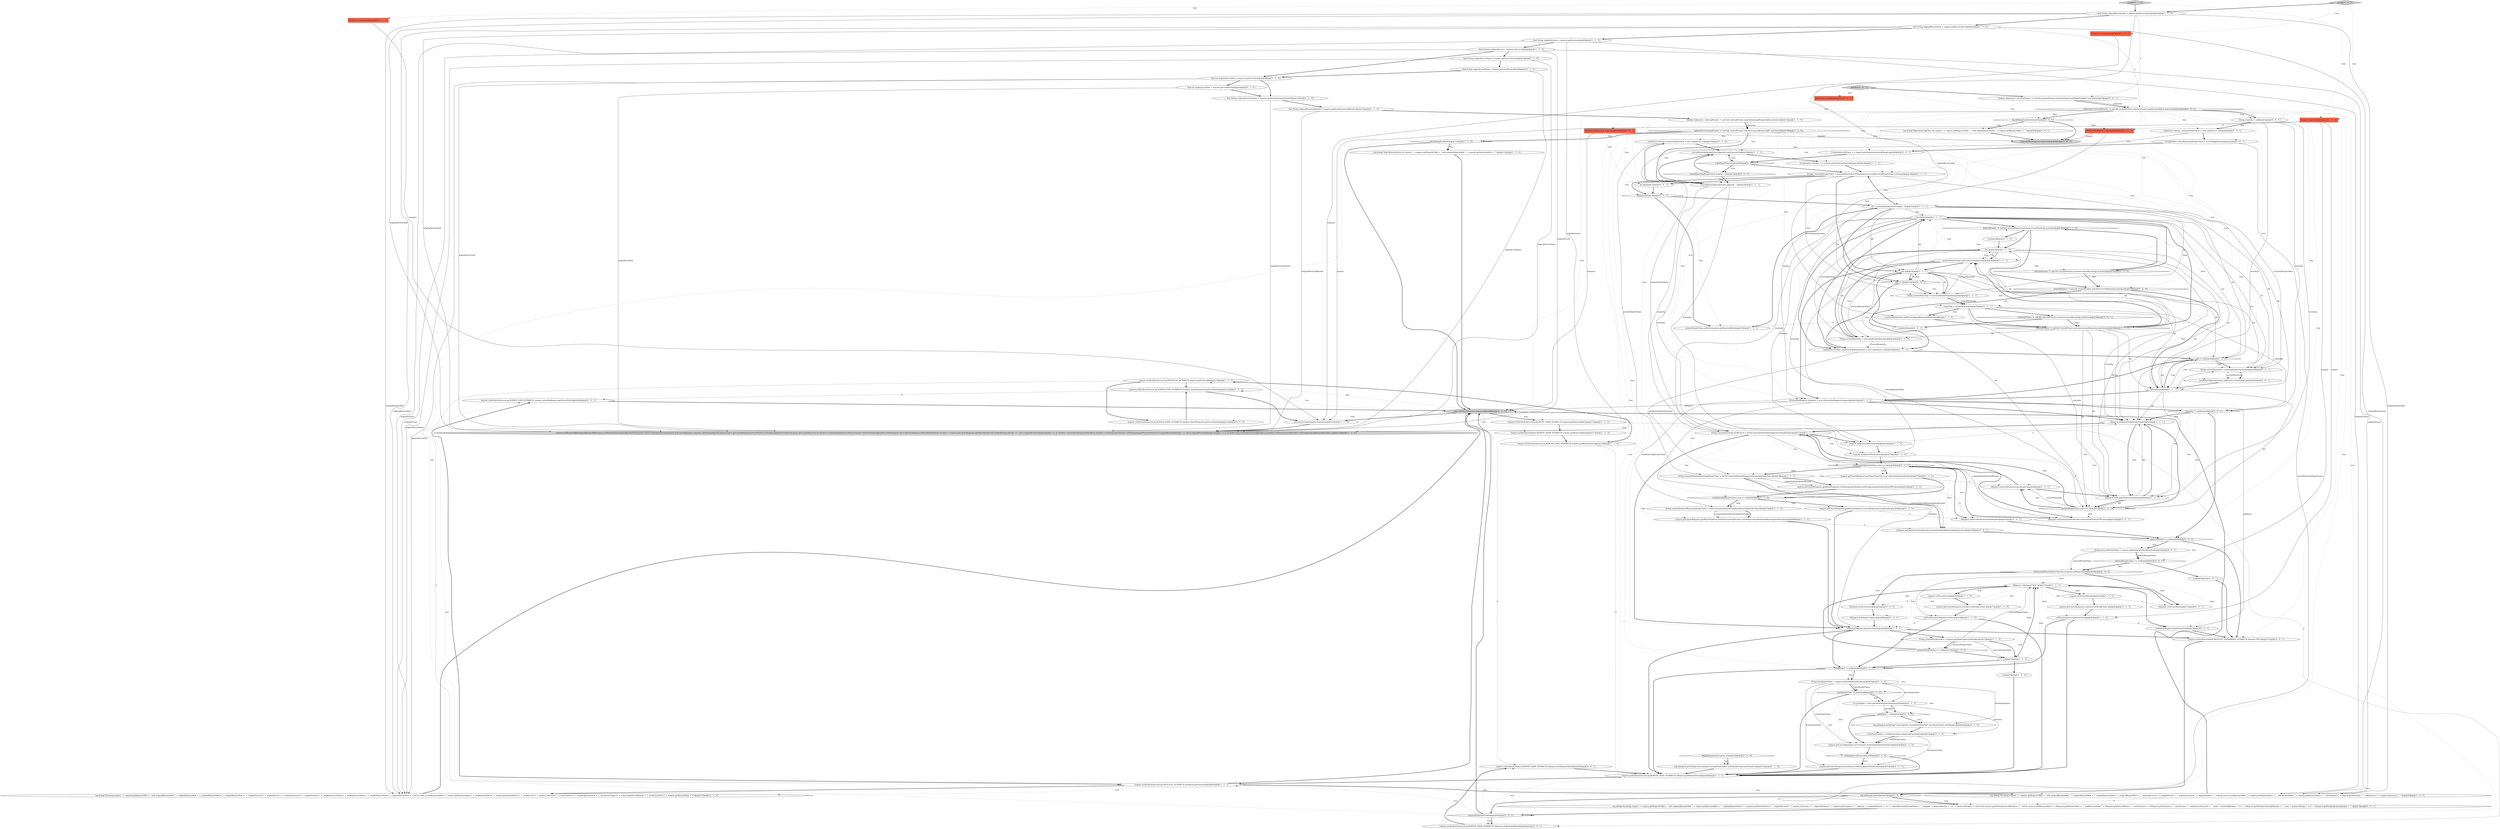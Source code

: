 digraph {
54 [style = filled, label = "request.setAttribute(AccessLog.PROTOCOL_ATTRIBUTE,request.getProtocol())@@@119@@@['1', '1', '0']", fillcolor = white, shape = ellipse image = "AAA0AAABBB1BBB"];
55 [style = filled, label = "isInternal || (trustedProxies != null && trustedProxies.matcher(originalRemoteAddr).matches())@@@14@@@['1', '1', '0']", fillcolor = white, shape = diamond image = "AAA0AAABBB1BBB"];
9 [style = filled, label = "xRequest.setScheme(\"http\")@@@73@@@['1', '1', '1']", fillcolor = white, shape = ellipse image = "AAA0AAABBB1BBB"];
20 [style = filled, label = "xRequest.setRemoteAddr(remoteIp)@@@45@@@['1', '1', '1']", fillcolor = white, shape = ellipse image = "AAA0AAABBB1BBB"];
99 [style = filled, label = "xRequest.removeHeader(remoteIpHeader)@@@55@@@['0', '0', '1']", fillcolor = white, shape = ellipse image = "AAA0AAABBB3BBB"];
21 [style = filled, label = "request.getCoyoteRequest().getMimeHeaders().removeHeader(proxiesHeader)@@@57@@@['1', '1', '0']", fillcolor = white, shape = ellipse image = "AAA0AAABBB1BBB"];
70 [style = filled, label = "idx--@@@33@@@['1', '1', '0']", fillcolor = white, shape = ellipse image = "AAA0AAABBB1BBB"];
94 [style = filled, label = "invoke['0', '1', '0']", fillcolor = lightgray, shape = diamond image = "AAA0AAABBB2BBB"];
80 [style = filled, label = "hostHeader != null@@@86@@@['0', '1', '0']", fillcolor = white, shape = diamond image = "AAA1AAABBB2BBB"];
90 [style = filled, label = "log.debug(\"Incoming request \" + request.getRequestURI() + \" with originalRemoteAddr (\" + originalRemoteAddr + \"(, originalRemoteHost=(\" + originalRemoteHost + \"(, originalSecure=(\" + originalSecure + \"(, originalScheme=(\" + originalScheme + \"(, originalServerName=(\" + originalServerName + \"(, originalServerPort=(\" + originalServerPort + \"( will be seen as newRemoteAddr=(\" + request.getRemoteAddr() + \"(, newRemoteHost=(\" + request.getRemoteHost() + \"(, newSecure=(\" + request.isSecure() + \"(, newScheme=(\" + request.getScheme() + \"(, newServerName=(\" + request.getServerName() + \"(, newServerPort=(\" + request.getServerPort() + \"(\")@@@107@@@['0', '1', '0']", fillcolor = white, shape = ellipse image = "AAA0AAABBB2BBB"];
53 [style = filled, label = "chain.doFilter(xRequest,response)@@@88@@@['1', '1', '1']", fillcolor = lightgray, shape = ellipse image = "AAA0AAABBB1BBB"];
37 [style = filled, label = "request.setRemoteAddr(remoteIp)@@@54@@@['1', '1', '0']", fillcolor = white, shape = ellipse image = "AAA0AAABBB1BBB"];
130 [style = filled, label = "xRequest.setSecure(true)@@@67@@@['0', '0', '1']", fillcolor = white, shape = ellipse image = "AAA0AAABBB3BBB"];
10 [style = filled, label = "String commaDelimitedListOfProxies = listToCommaDelimitedString(proxiesHeaderValue)@@@51@@@['1', '1', '1']", fillcolor = white, shape = ellipse image = "AAA0AAABBB1BBB"];
57 [style = filled, label = "idx--@@@32@@@['1', '1', '1']", fillcolor = white, shape = ellipse image = "AAA0AAABBB1BBB"];
35 [style = filled, label = "idx = remoteIpHeaderValue.length - 1@@@21@@@['1', '1', '1']", fillcolor = white, shape = ellipse image = "AAA0AAABBB1BBB"];
96 [style = filled, label = "xRequest.setScheme(\"https\")@@@68@@@['0', '0', '1']", fillcolor = white, shape = ellipse image = "AAA0AAABBB3BBB"];
107 [style = filled, label = "log.debug(\"Skip RemoteIpFilter for request \" + request.getRequestURI() + \" with originalRemoteAddr '\" + request.getRemoteAddr() + \"'\")@@@92@@@['0', '0', '1']", fillcolor = white, shape = ellipse image = "AAA0AAABBB3BBB"];
11 [style = filled, label = "request.setRemoteHost(remoteIp)@@@55@@@['1', '1', '0']", fillcolor = white, shape = ellipse image = "AAA0AAABBB1BBB"];
115 [style = filled, label = "{}@@@64@@@['0', '0', '1']", fillcolor = white, shape = ellipse image = "AAA0AAABBB3BBB"];
125 [style = filled, label = "request.setAttribute(Globals.REMOTE_ADDR_ATTRIBUTE,xRequest.getRemoteAddr())@@@83@@@['0', '0', '1']", fillcolor = white, shape = ellipse image = "AAA0AAABBB3BBB"];
19 [style = filled, label = "LinkedList<String> proxiesHeaderValue = new LinkedList<>()@@@16@@@['1', '1', '0']", fillcolor = white, shape = ellipse image = "AAA0AAABBB1BBB"];
97 [style = filled, label = "request.setAttribute(AccessLog.SERVER_PORT_ATTRIBUTE,Integer.valueOf(xRequest.getServerPort()))@@@86@@@['0', '0', '1']", fillcolor = white, shape = ellipse image = "AAA0AAABBB3BBB"];
73 [style = filled, label = "request.setAttribute(AccessLog.SERVER_PORT_ATTRIBUTE,Integer.valueOf(request.getServerPort()))@@@121@@@['1', '1', '0']", fillcolor = white, shape = ellipse image = "AAA0AAABBB1BBB"];
65 [style = filled, label = "newRemoteIpHeaderValue.size() == 0@@@54@@@['1', '1', '1']", fillcolor = white, shape = diamond image = "AAA0AAABBB1BBB"];
7 [style = filled, label = "xRequest.setRemoteHost(remoteIp)@@@46@@@['1', '1', '1']", fillcolor = white, shape = ellipse image = "AAA0AAABBB1BBB"];
82 [style = filled, label = "Response response@@@2@@@['0', '1', '0']", fillcolor = tomato, shape = box image = "AAA0AAABBB2BBB"];
92 [style = filled, label = "String hostHeaderValue = request.getHeader(hostHeader)@@@87@@@['0', '1', '0']", fillcolor = white, shape = ellipse image = "AAA1AAABBB2BBB"];
98 [style = filled, label = "remoteIp != null@@@44@@@['0', '0', '1']", fillcolor = white, shape = diamond image = "AAA0AAABBB3BBB"];
39 [style = filled, label = "internalProxies != null && internalProxies.matcher(currentRemoteIp).matches()@@@36@@@['1', '1', '0']", fillcolor = white, shape = diamond image = "AAA0AAABBB1BBB"];
135 [style = filled, label = "protocolHeaderValue == null@@@64@@@['0', '0', '1']", fillcolor = white, shape = diamond image = "AAA0AAABBB3BBB"];
25 [style = filled, label = "request.getCoyoteRequest().getMimeHeaders().removeHeader(remoteIpHeader)@@@64@@@['1', '1', '0']", fillcolor = white, shape = ellipse image = "AAA0AAABBB1BBB"];
68 [style = filled, label = "!isInternal@@@18@@@['1', '1', '1']", fillcolor = white, shape = diamond image = "AAA0AAABBB1BBB"];
81 [style = filled, label = "log.debug(sm.getString(\"remoteIpValve.invalidHostWithPort\",hostHeaderValue,hostHeader))@@@92@@@['0', '1', '0']", fillcolor = white, shape = ellipse image = "AAA1AAABBB2BBB"];
116 [style = filled, label = "boolean isInternal = internalProxies != null && internalProxies.matcher(request.getRemoteAddr()).matches()@@@3@@@['0', '0', '1']", fillcolor = white, shape = ellipse image = "AAA0AAABBB3BBB"];
64 [style = filled, label = "proxiesHeaderValue.addFirst(currentRemoteIp)@@@29@@@['1', '1', '1']", fillcolor = white, shape = ellipse image = "AAA0AAABBB1BBB"];
56 [style = filled, label = "trustedProxies != null && trustedProxies.matcher(currentRemoteIp).matches()@@@38@@@['1', '1', '0']", fillcolor = white, shape = diamond image = "AAA0AAABBB1BBB"];
127 [style = filled, label = "internalProxies != null && internalProxies.matcher(currentRemoteIp).matches()@@@26@@@['0', '0', '1']", fillcolor = white, shape = diamond image = "AAA0AAABBB3BBB"];
120 [style = filled, label = "int idx@@@17@@@['0', '0', '1']", fillcolor = white, shape = ellipse image = "AAA0AAABBB3BBB"];
44 [style = filled, label = "proxiesHeaderValue.addFirst(originalRemoteAddr)@@@29@@@['1', '1', '0']", fillcolor = white, shape = ellipse image = "AAA0AAABBB1BBB"];
111 [style = filled, label = "HttpServletResponse response@@@2@@@['0', '0', '1']", fillcolor = tomato, shape = box image = "AAA0AAABBB3BBB"];
74 [style = filled, label = "final String originalServerName = request.getServerName()@@@7@@@['0', '1', '0']", fillcolor = white, shape = ellipse image = "AAA1AAABBB2BBB"];
86 [style = filled, label = "final int originalLocalPort = request.getLocalPort()@@@10@@@['0', '1', '0']", fillcolor = white, shape = ellipse image = "AAA1AAABBB2BBB"];
131 [style = filled, label = "StringBuilder concatRemoteIpHeaderValue = new StringBuilder()@@@7@@@['0', '0', '1']", fillcolor = white, shape = ellipse image = "AAA0AAABBB3BBB"];
46 [style = filled, label = "Enumeration<String> e = request.getHeaders(remoteIpHeader)@@@18@@@['1', '1', '0']", fillcolor = white, shape = ellipse image = "AAA0AAABBB1BBB"];
36 [style = filled, label = "request.setAttribute(AccessLog.PROTOCOL_ATTRIBUTE,xRequest.getProtocol())@@@85@@@['1', '1', '1']", fillcolor = white, shape = ellipse image = "AAA0AAABBB1BBB"];
72 [style = filled, label = "request.setSecure(true)@@@76@@@['1', '1', '0']", fillcolor = white, shape = ellipse image = "AAA0AAABBB1BBB"];
28 [style = filled, label = "internalProxies != null && internalProxies.matcher(currentRemoteIp).matches()@@@33@@@['1', '0', '0']", fillcolor = white, shape = diamond image = "AAA0AAABBB1BBB"];
62 [style = filled, label = "concatRemoteIpHeaderValue.append(e.nextElement())@@@14@@@['1', '1', '1']", fillcolor = white, shape = ellipse image = "AAA0AAABBB1BBB"];
104 [style = filled, label = "String currentRemoteIp = remoteIpHeaderValue(idx(@@@40@@@['0', '0', '1']", fillcolor = white, shape = ellipse image = "AAA0AAABBB3BBB"];
32 [style = filled, label = "request.getCoyoteRequest().getMimeHeaders().setValue(proxiesHeader).setString(commaDelimitedListOfProxies)@@@61@@@['1', '1', '0']", fillcolor = white, shape = ellipse image = "AAA0AAABBB1BBB"];
133 [style = filled, label = "requestAttributesEnabled@@@81@@@['0', '0', '1']", fillcolor = white, shape = diamond image = "AAA0AAABBB3BBB"];
22 [style = filled, label = "idx--@@@39@@@['1', '1', '1']", fillcolor = white, shape = ellipse image = "AAA0AAABBB1BBB"];
18 [style = filled, label = "final String originalRemoteAddr = request.getRemoteAddr()@@@3@@@['1', '1', '0']", fillcolor = white, shape = ellipse image = "AAA0AAABBB1BBB"];
84 [style = filled, label = "hostHeaderValue = hostHeaderValue.substring(0,portIndex)@@@93@@@['0', '1', '0']", fillcolor = white, shape = ellipse image = "AAA1AAABBB2BBB"];
95 [style = filled, label = "String protocolHeaderValue = request.getHeader(protocolHeader)@@@63@@@['0', '0', '1']", fillcolor = white, shape = ellipse image = "AAA0AAABBB3BBB"];
119 [style = filled, label = "HttpServletRequest request@@@2@@@['0', '0', '1']", fillcolor = tomato, shape = box image = "AAA0AAABBB3BBB"];
14 [style = filled, label = "request.setAttribute(AccessLog.REMOTE_HOST_ATTRIBUTE,xRequest.getRemoteHost())@@@84@@@['1', '1', '1']", fillcolor = white, shape = ellipse image = "AAA0AAABBB1BBB"];
16 [style = filled, label = "String protocolHeaderValue = request.getHeader(protocolHeader)@@@72@@@['1', '1', '0']", fillcolor = white, shape = ellipse image = "AAA0AAABBB1BBB"];
129 [style = filled, label = "log.isDebugEnabled()@@@91@@@['0', '0', '1']", fillcolor = white, shape = diamond image = "AAA0AAABBB3BBB"];
103 [style = filled, label = "request.setAttribute(Globals.REQUEST_FORWARDED_ATTRIBUTE,Boolean.TRUE)@@@77@@@['0', '0', '1']", fillcolor = white, shape = ellipse image = "AAA0AAABBB3BBB"];
88 [style = filled, label = "isChangeLocalName()@@@96@@@['0', '1', '0']", fillcolor = white, shape = diamond image = "AAA1AAABBB2BBB"];
43 [style = filled, label = "log.debug(\"Incoming request \" + request.getRequestURI() + \" with originalRemoteAddr '\" + originalRemoteAddr + \"', originalRemoteHost='\" + originalRemoteHost + \"', originalSecure='\" + originalSecure + \"', originalScheme='\" + originalScheme + \"' will be seen as newRemoteAddr='\" + request.getRemoteAddr() + \"', newRemoteHost='\" + request.getRemoteHost() + \"', newScheme='\" + request.getScheme() + \"', newSecure='\" + request.isSecure() + \"'\")@@@85@@@['1', '0', '0']", fillcolor = white, shape = ellipse image = "AAA0AAABBB1BBB"];
77 [style = filled, label = "int portIndex = Host.parse(hostHeaderValue)@@@90@@@['0', '1', '0']", fillcolor = white, shape = ellipse image = "AAA1AAABBB2BBB"];
113 [style = filled, label = "chain.doFilter(request,response)@@@94@@@['0', '0', '1']", fillcolor = lightgray, shape = ellipse image = "AAA0AAABBB3BBB"];
118 [style = filled, label = "xRequest.setSecure(false)@@@72@@@['0', '0', '1']", fillcolor = white, shape = ellipse image = "AAA0AAABBB3BBB"];
13 [style = filled, label = "LinkedList<String> newRemoteIpHeaderValue = new LinkedList<>()@@@36@@@['1', '1', '1']", fillcolor = white, shape = ellipse image = "AAA0AAABBB1BBB"];
58 [style = filled, label = "request.getCoyoteRequest().scheme().setString(\"https\")@@@77@@@['1', '1', '0']", fillcolor = white, shape = ellipse image = "AAA0AAABBB1BBB"];
78 [style = filled, label = "{}@@@36@@@['0', '1', '0']", fillcolor = white, shape = ellipse image = "AAA0AAABBB2BBB"];
48 [style = filled, label = "proxiesHeaderValue.size() == 0@@@47@@@['1', '1', '1']", fillcolor = white, shape = diamond image = "AAA0AAABBB1BBB"];
122 [style = filled, label = "newRemoteIpHeaderValue.addFirst(currentRemoteIp)@@@41@@@['0', '0', '1']", fillcolor = white, shape = ellipse image = "AAA0AAABBB3BBB"];
60 [style = filled, label = "String currentRemoteIp = remoteIpHeaderValue(idx(@@@24@@@['1', '1', '1']", fillcolor = white, shape = ellipse image = "AAA0AAABBB1BBB"];
17 [style = filled, label = "request.setAttribute(Globals.REMOTE_ADDR_ATTRIBUTE,request.getRemoteAddr())@@@117@@@['1', '1', '0']", fillcolor = white, shape = ellipse image = "AAA0AAABBB1BBB"];
52 [style = filled, label = "proxiesHeaderValue.addFirst(request.getRemoteAddr())@@@19@@@['1', '1', '1']", fillcolor = white, shape = ellipse image = "AAA0AAABBB1BBB"];
79 [style = filled, label = "protocolHeaderValue == null@@@73@@@['0', '1', '0']", fillcolor = white, shape = diamond image = "AAA0AAABBB2BBB"];
108 [style = filled, label = "FilterChain chain@@@2@@@['0', '0', '1']", fillcolor = tomato, shape = box image = "AAA0AAABBB3BBB"];
47 [style = filled, label = "request.getCoyoteRequest().getMimeHeaders().setValue(remoteIpHeader).setString(commaDelimitedRemoteIpHeaderValue)@@@68@@@['1', '1', '0']", fillcolor = white, shape = ellipse image = "AAA0AAABBB1BBB"];
45 [style = filled, label = "xRequest.removeHeader(proxiesHeader)@@@48@@@['1', '1', '1']", fillcolor = white, shape = ellipse image = "AAA0AAABBB1BBB"];
114 [style = filled, label = "String remoteIp = null@@@5@@@['0', '0', '1']", fillcolor = white, shape = ellipse image = "AAA0AAABBB3BBB"];
106 [style = filled, label = "log.debug(\"Incoming request \" + request.getRequestURI() + \" with originalRemoteAddr '\" + request.getRemoteAddr() + \"', originalRemoteHost='\" + request.getRemoteHost() + \"', originalSecure='\" + request.isSecure() + \"', originalScheme='\" + request.getScheme() + \"', original(\" + remoteIpHeader + \"(='\" + concatRemoteIpHeaderValue + \"', original(\" + protocolHeader + \"(='\" + (protocolHeader == null? null: request.getHeader(protocolHeader)) + \"' will be seen as newRemoteAddr='\" + xRequest.getRemoteAddr() + \"', newRemoteHost='\" + xRequest.getRemoteHost() + \"', newScheme='\" + xRequest.getScheme() + \"', newSecure='\" + xRequest.isSecure() + \"', new(\" + remoteIpHeader + \"(='\" + xRequest.getHeader(remoteIpHeader) + \"', new(\" + proxiesHeader + \"(='\" + xRequest.getHeader(proxiesHeader) + \"'\")@@@79@@@['0', '0', '1']", fillcolor = white, shape = ellipse image = "AAA0AAABBB3BBB"];
76 [style = filled, label = "IllegalArgumentException iae@@@100@@@['0', '1', '0']", fillcolor = white, shape = diamond image = "AAA1AAABBB2BBB"];
50 [style = filled, label = "request.setSecure(false)@@@81@@@['1', '1', '0']", fillcolor = white, shape = ellipse image = "AAA0AAABBB1BBB"];
49 [style = filled, label = "String commaDelimitedRemoteIpHeaderValue = listToCommaDelimitedString(newRemoteIpHeaderValue)@@@67@@@['1', '1', '0']", fillcolor = white, shape = ellipse image = "AAA0AAABBB1BBB"];
110 [style = filled, label = "concatRemoteIpHeaderValue.length() > 0@@@11@@@['0', '0', '1']", fillcolor = white, shape = diamond image = "AAA0AAABBB3BBB"];
112 [style = filled, label = "xRequest.setHeader(proxiesHeader,commaDelimitedListOfProxies)@@@52@@@['0', '0', '1']", fillcolor = white, shape = ellipse image = "AAA0AAABBB3BBB"];
71 [style = filled, label = "request.setAttribute(AccessLog.REMOTE_HOST_ATTRIBUTE,request.getRemoteHost())@@@118@@@['1', '1', '0']", fillcolor = white, shape = ellipse image = "AAA0AAABBB1BBB"];
136 [style = filled, label = "doFilter['0', '0', '1']", fillcolor = lightgray, shape = diamond image = "AAA0AAABBB3BBB"];
89 [style = filled, label = "request.getCoyoteRequest().localName().setString(hostHeaderValue)@@@97@@@['0', '1', '0']", fillcolor = white, shape = ellipse image = "AAA1AAABBB2BBB"];
15 [style = filled, label = "idx--@@@23@@@['1', '1', '1']", fillcolor = white, shape = ellipse image = "AAA0AAABBB1BBB"];
105 [style = filled, label = "protocolHeader != null@@@62@@@['0', '0', '1']", fillcolor = white, shape = diamond image = "AAA0AAABBB3BBB"];
40 [style = filled, label = "XForwardedRequest xRequest = new XForwardedRequest(request)@@@43@@@['1', '1', '1']", fillcolor = white, shape = ellipse image = "AAA0AAABBB1BBB"];
5 [style = filled, label = "setPorts(request,httpServerPort)@@@83@@@['1', '1', '0']", fillcolor = white, shape = ellipse image = "AAA0AAABBB1BBB"];
63 [style = filled, label = "{}@@@73@@@['1', '1', '0']", fillcolor = white, shape = ellipse image = "AAA0AAABBB1BBB"];
3 [style = filled, label = "request.getCoyoteRequest().scheme().setString(\"http\")@@@82@@@['1', '1', '0']", fillcolor = white, shape = ellipse image = "AAA0AAABBB1BBB"];
121 [style = filled, label = "log.isDebugEnabled()@@@78@@@['0', '0', '1']", fillcolor = white, shape = diamond image = "AAA0AAABBB3BBB"];
51 [style = filled, label = "final int originalServerPort = request.getServerPort()@@@9@@@['1', '1', '0']", fillcolor = white, shape = ellipse image = "AAA0AAABBB1BBB"];
91 [style = filled, label = "final String originalLocalName = request.getLocalName()@@@8@@@['0', '1', '0']", fillcolor = white, shape = ellipse image = "AAA1AAABBB2BBB"];
23 [style = filled, label = "concatRemoteIpHeaderValue.append(\", \")@@@12@@@['1', '1', '1']", fillcolor = white, shape = ellipse image = "AAA0AAABBB1BBB"];
128 [style = filled, label = "LinkedList<String> proxiesHeaderValue = new LinkedList<>()@@@6@@@['0', '0', '1']", fillcolor = white, shape = ellipse image = "AAA0AAABBB3BBB"];
87 [style = filled, label = "portIndex > -1@@@91@@@['0', '1', '0']", fillcolor = white, shape = diamond image = "AAA1AAABBB2BBB"];
59 [style = filled, label = "request.setAttribute(AccessLog.REMOTE_ADDR_ATTRIBUTE,request.getRemoteAddr())@@@116@@@['1', '1', '0']", fillcolor = white, shape = ellipse image = "AAA0AAABBB1BBB"];
41 [style = filled, label = "newRemoteIpHeaderValue.size() == 0@@@63@@@['1', '1', '0']", fillcolor = white, shape = diamond image = "AAA0AAABBB1BBB"];
34 [style = filled, label = "log.debug(\"Skip RemoteIpValve for request \" + request.getRequestURI() + \" with originalRemoteAddr '\" + request.getRemoteAddr() + \"'\")@@@112@@@['1', '1', '0']", fillcolor = white, shape = ellipse image = "AAA0AAABBB1BBB"];
85 [style = filled, label = "request.setAttribute(AccessLog.SERVER_NAME_ATTRIBUTE,Integer.valueOf(request.getServerName()))@@@120@@@['0', '1', '0']", fillcolor = white, shape = ellipse image = "AAA1AAABBB2BBB"];
38 [style = filled, label = "remoteIp = currentRemoteIp@@@25@@@['1', '1', '1']", fillcolor = white, shape = ellipse image = "AAA0AAABBB1BBB"];
29 [style = filled, label = "{request.setRemoteAddr(originalRemoteAddr)request.setRemoteHost(originalRemoteHost)request.setSecure(originalSecure)request.getCoyoteRequest().scheme().setString(originalScheme)request.getCoyoteRequest().serverName().setString(originalServerName)request.getCoyoteRequest().localName().setString(originalLocalName)request.setServerPort(originalServerPort)request.setLocalPort(originalLocalPort)MimeHeaders headers = request.getCoyoteRequest().getMimeHeaders()if (originalProxiesHeader == null || originalProxiesHeader.length() == 0) {headers.removeHeader(proxiesHeader)}{headers.setValue(proxiesHeader).setString(originalProxiesHeader)}if (originalRemoteIpHeader == null || originalRemoteIpHeader.length() == 0) {headers.removeHeader(remoteIpHeader)}{headers.setValue(remoteIpHeader).setString(originalRemoteIpHeader)}}@@@126@@@['1', '1', '0']", fillcolor = lightgray, shape = ellipse image = "AAA0AAABBB1BBB"];
0 [style = filled, label = "trustedProxies != null && trustedProxies.matcher(currentRemoteIp).matches()@@@28@@@['1', '1', '1']", fillcolor = white, shape = diamond image = "AAA0AAABBB1BBB"];
33 [style = filled, label = "{}@@@70@@@['1', '0', '0']", fillcolor = white, shape = ellipse image = "AAA0AAABBB1BBB"];
66 [style = filled, label = "String(( remoteIpHeaderValue = commaDelimitedListToStringArray(concatRemoteIpHeaderValue.toString())@@@16@@@['1', '1', '1']", fillcolor = white, shape = ellipse image = "AAA0AAABBB1BBB"];
100 [style = filled, label = "e.hasMoreElements()@@@9@@@['0', '0', '1']", fillcolor = white, shape = diamond image = "AAA0AAABBB3BBB"];
12 [style = filled, label = "final String originalRemoteHost = request.getRemoteHost()@@@4@@@['1', '1', '0']", fillcolor = white, shape = ellipse image = "AAA0AAABBB1BBB"];
83 [style = filled, label = "log.debug(sm.getString(\"remoteIpValve.invalidHostHeader\",hostHeaderValue,hostHeader))@@@101@@@['0', '1', '0']", fillcolor = white, shape = ellipse image = "AAA1AAABBB2BBB"];
102 [style = filled, label = "isForwardedProtoHeaderValueSecure(protocolHeaderValue)@@@66@@@['0', '0', '1']", fillcolor = white, shape = diamond image = "AAA0AAABBB3BBB"];
117 [style = filled, label = "xRequest.setHeader(remoteIpHeader,commaDelimitedRemoteIpHeaderValue)@@@59@@@['0', '0', '1']", fillcolor = white, shape = ellipse image = "AAA0AAABBB3BBB"];
6 [style = filled, label = "boolean isInternal = internalProxies != null && internalProxies.matcher(originalRemoteAddr).matches()@@@13@@@['1', '1', '0']", fillcolor = white, shape = ellipse image = "AAA0AAABBB1BBB"];
31 [style = filled, label = "final String originalScheme = request.getScheme()@@@5@@@['1', '1', '0']", fillcolor = white, shape = ellipse image = "AAA0AAABBB1BBB"];
30 [style = filled, label = "Request request@@@2@@@['1', '1', '0']", fillcolor = tomato, shape = box image = "AAA0AAABBB1BBB"];
42 [style = filled, label = "String currentRemoteIp = remoteIpHeaderValue(idx(@@@34@@@['1', '1', '0']", fillcolor = white, shape = ellipse image = "AAA0AAABBB1BBB"];
126 [style = filled, label = "isInternal || (trustedProxies != null && trustedProxies.matcher(request.getRemoteAddr()).matches())@@@4@@@['0', '0', '1']", fillcolor = white, shape = diamond image = "AAA0AAABBB3BBB"];
67 [style = filled, label = "invoke['1', '0', '0']", fillcolor = lightgray, shape = diamond image = "AAA0AAABBB1BBB"];
61 [style = filled, label = "setPorts(request,httpsServerPort)@@@78@@@['1', '1', '0']", fillcolor = white, shape = ellipse image = "AAA0AAABBB1BBB"];
132 [style = filled, label = "setPorts(xRequest,httpServerPort)@@@74@@@['0', '0', '1']", fillcolor = white, shape = ellipse image = "AAA0AAABBB3BBB"];
93 [style = filled, label = "hostHeaderValue != null@@@88@@@['0', '1', '0']", fillcolor = white, shape = diamond image = "AAA1AAABBB2BBB"];
123 [style = filled, label = "request.setAttribute(AccessLog.REMOTE_ADDR_ATTRIBUTE,xRequest.getRemoteAddr())@@@82@@@['0', '0', '1']", fillcolor = white, shape = ellipse image = "AAA0AAABBB3BBB"];
8 [style = filled, label = "String commaDelimitedRemoteIpHeaderValue = listToCommaDelimitedString(newRemoteIpHeaderValue)@@@58@@@['1', '1', '1']", fillcolor = white, shape = ellipse image = "AAA0AAABBB1BBB"];
101 [style = filled, label = "{}@@@26@@@['0', '0', '1']", fillcolor = white, shape = ellipse image = "AAA0AAABBB3BBB"];
69 [style = filled, label = "log.isDebugEnabled()@@@111@@@['1', '1', '0']", fillcolor = white, shape = diamond image = "AAA0AAABBB1BBB"];
4 [style = filled, label = "setPorts(xRequest,httpsServerPort)@@@69@@@['1', '1', '1']", fillcolor = white, shape = ellipse image = "AAA0AAABBB1BBB"];
75 [style = filled, label = "request.getCoyoteRequest().serverName().setString(hostHeaderValue)@@@95@@@['0', '1', '0']", fillcolor = white, shape = ellipse image = "AAA1AAABBB2BBB"];
109 [style = filled, label = "idx >= 0@@@22@@@['0', '0', '1']", fillcolor = white, shape = diamond image = "AAA0AAABBB3BBB"];
27 [style = filled, label = "getNext().invoke(request,response)@@@124@@@['1', '1', '0']", fillcolor = white, shape = ellipse image = "AAA0AAABBB1BBB"];
134 [style = filled, label = "idx >= 0@@@38@@@['0', '0', '1']", fillcolor = white, shape = diamond image = "AAA0AAABBB3BBB"];
1 [style = filled, label = "Response response@@@2@@@['1', '0', '0']", fillcolor = tomato, shape = box image = "AAA0AAABBB1BBB"];
24 [style = filled, label = "final String originalRemoteIpHeader = request.getHeader(remoteIpHeader)@@@12@@@['1', '1', '0']", fillcolor = white, shape = ellipse image = "AAA0AAABBB1BBB"];
2 [style = filled, label = "final String originalProxiesHeader = request.getHeader(proxiesHeader)@@@11@@@['1', '1', '0']", fillcolor = white, shape = ellipse image = "AAA0AAABBB1BBB"];
124 [style = filled, label = "Enumeration<String> e = request.getHeaders(remoteIpHeader)@@@8@@@['0', '0', '1']", fillcolor = white, shape = ellipse image = "AAA0AAABBB3BBB"];
26 [style = filled, label = "final boolean originalSecure = request.isSecure()@@@6@@@['1', '1', '0']", fillcolor = white, shape = ellipse image = "AAA0AAABBB1BBB"];
55->46 [style = dotted, label="true"];
126->131 [style = dotted, label="true"];
61->4 [style = dashed, label="0"];
23->62 [style = bold, label=""];
84->75 [style = solid, label="hostHeaderValue"];
17->71 [style = bold, label=""];
20->10 [style = bold, label=""];
20->7 [style = bold, label=""];
0->64 [style = solid, label="idx"];
126->129 [style = dotted, label="false"];
62->46 [style = bold, label=""];
65->99 [style = bold, label=""];
109->127 [style = dotted, label="true"];
67->30 [style = dotted, label="true"];
57->39 [style = bold, label=""];
56->22 [style = dotted, label="false"];
77->87 [style = bold, label=""];
100->110 [style = bold, label=""];
114->7 [style = solid, label="remoteIp"];
95->135 [style = bold, label=""];
7->20 [style = solid, label="idx"];
28->39 [style = bold, label=""];
126->120 [style = dotted, label="true"];
22->40 [style = bold, label=""];
49->47 [style = bold, label=""];
41->49 [style = bold, label=""];
102->130 [style = dotted, label="true"];
64->28 [style = dotted, label="true"];
105->95 [style = dotted, label="true"];
129->107 [style = bold, label=""];
92->93 [style = solid, label="hostHeaderValue"];
126->113 [style = dotted, label="false"];
128->131 [style = bold, label=""];
73->27 [style = bold, label=""];
47->4 [style = bold, label=""];
41->47 [style = dotted, label="false"];
84->89 [style = solid, label="hostHeaderValue"];
96->4 [style = bold, label=""];
65->99 [style = dotted, label="true"];
100->62 [style = dotted, label="true"];
127->0 [style = dotted, label="false"];
126->40 [style = dotted, label="true"];
112->65 [style = bold, label=""];
133->36 [style = dotted, label="true"];
74->91 [style = bold, label=""];
40->49 [style = solid, label="newRemoteIpHeaderValue"];
0->22 [style = solid, label="idx"];
16->79 [style = bold, label=""];
9->5 [style = dotted, label="false"];
98->105 [style = bold, label=""];
66->60 [style = solid, label="remoteIpHeaderValue"];
43->53 [style = bold, label=""];
12->31 [style = bold, label=""];
136->111 [style = dotted, label="true"];
88->14 [style = bold, label=""];
57->134 [style = solid, label="idx"];
10->4 [style = bold, label=""];
53->85 [style = dotted, label="true"];
93->77 [style = dotted, label="true"];
53->59 [style = dotted, label="true"];
95->102 [style = solid, label="protocolHeaderValue"];
109->60 [style = bold, label=""];
133->123 [style = bold, label=""];
59->123 [style = dashed, label="0"];
126->114 [style = dotted, label="true"];
100->110 [style = dotted, label="true"];
9->72 [style = bold, label=""];
11->65 [style = bold, label=""];
80->92 [style = dotted, label="true"];
16->79 [style = solid, label="protocolHeaderValue"];
65->8 [style = dotted, label="false"];
98->48 [style = dotted, label="true"];
26->29 [style = solid, label="originalSecure"];
31->90 [style = solid, label="originalScheme"];
92->75 [style = solid, label="hostHeaderValue"];
15->60 [style = solid, label="idx"];
56->13 [style = bold, label=""];
94->18 [style = bold, label=""];
55->19 [style = dotted, label="true"];
0->57 [style = bold, label=""];
38->44 [style = bold, label=""];
134->22 [style = dotted, label="true"];
9->50 [style = dotted, label="false"];
15->48 [style = solid, label="remoteIpHeaderValue"];
19->8 [style = solid, label="proxiesHeaderValue"];
109->38 [style = dotted, label="true"];
16->63 [style = bold, label=""];
120->68 [style = bold, label=""];
63->80 [style = bold, label=""];
48->45 [style = solid, label="currentRemoteIp"];
93->14 [style = bold, label=""];
42->57 [style = bold, label=""];
83->14 [style = bold, label=""];
68->52 [style = dotted, label="true"];
21->41 [style = bold, label=""];
95->135 [style = solid, label="protocolHeaderValue"];
66->35 [style = dotted, label="true"];
60->38 [style = bold, label=""];
48->10 [style = bold, label=""];
126->124 [style = dotted, label="true"];
0->7 [style = solid, label="idx"];
23->19 [style = bold, label=""];
80->14 [style = bold, label=""];
41->25 [style = bold, label=""];
126->68 [style = dotted, label="true"];
135->102 [style = bold, label=""];
53->59 [style = bold, label=""];
16->9 [style = solid, label="protocolHeaderValue"];
24->29 [style = solid, label="originalRemoteIpHeader"];
0->64 [style = bold, label=""];
126->103 [style = dotted, label="true"];
55->62 [style = dotted, label="true"];
102->132 [style = dotted, label="false"];
133->125 [style = dotted, label="true"];
26->90 [style = solid, label="originalSecure"];
116->126 [style = bold, label=""];
86->29 [style = solid, label="originalLocalPort"];
38->98 [style = solid, label="remoteIp"];
8->117 [style = bold, label=""];
126->121 [style = dotted, label="true"];
93->87 [style = dotted, label="true"];
69->53 [style = bold, label=""];
35->15 [style = solid, label="idx"];
45->7 [style = bold, label=""];
126->128 [style = dotted, label="true"];
4->14 [style = bold, label=""];
36->43 [style = dotted, label="true"];
115->103 [style = bold, label=""];
55->69 [style = dotted, label="false"];
133->14 [style = dotted, label="true"];
74->90 [style = solid, label="originalServerName"];
36->90 [style = dotted, label="true"];
130->96 [style = bold, label=""];
5->14 [style = bold, label=""];
73->97 [style = dashed, label="0"];
55->64 [style = dotted, label="true"];
17->125 [style = dashed, label="0"];
102->118 [style = bold, label=""];
111->53 [style = solid, label="response"];
66->120 [style = bold, label=""];
41->25 [style = dotted, label="true"];
101->15 [style = bold, label=""];
53->71 [style = dotted, label="true"];
92->89 [style = solid, label="hostHeaderValue"];
0->70 [style = solid, label="idx"];
23->37 [style = solid, label="remoteIp"];
68->52 [style = bold, label=""];
134->104 [style = bold, label=""];
48->45 [style = bold, label=""];
28->56 [style = bold, label=""];
20->7 [style = dotted, label="true"];
109->13 [style = bold, label=""];
52->35 [style = bold, label=""];
53->17 [style = dotted, label="true"];
126->114 [style = bold, label=""];
45->65 [style = bold, label=""];
117->105 [style = bold, label=""];
70->48 [style = solid, label="idx"];
7->48 [style = bold, label=""];
106->133 [style = bold, label=""];
64->70 [style = dotted, label="true"];
114->128 [style = bold, label=""];
10->11 [style = dotted, label="true"];
20->45 [style = dotted, label="true"];
31->29 [style = solid, label="originalScheme"];
4->63 [style = dotted, label="true"];
5->132 [style = dashed, label="0"];
10->37 [style = bold, label=""];
57->37 [style = solid, label="remoteIp"];
53->73 [style = dotted, label="true"];
126->105 [style = dotted, label="true"];
65->21 [style = dotted, label="true"];
77->87 [style = solid, label="portIndex"];
109->15 [style = dotted, label="true"];
48->10 [style = dotted, label="false"];
15->57 [style = solid, label="idx"];
107->113 [style = bold, label=""];
48->112 [style = dotted, label="false"];
7->20 [style = bold, label=""];
34->53 [style = bold, label=""];
35->57 [style = solid, label="idx"];
78->70 [style = bold, label=""];
134->104 [style = dotted, label="true"];
60->64 [style = solid, label="currentRemoteIp"];
58->61 [style = bold, label=""];
0->57 [style = dotted, label="false"];
11->7 [style = dashed, label="0"];
54->73 [style = bold, label=""];
121->106 [style = dotted, label="true"];
135->102 [style = dotted, label="false"];
70->64 [style = solid, label="idx"];
51->2 [style = bold, label=""];
92->77 [style = solid, label="hostHeaderValue"];
84->75 [style = bold, label=""];
55->23 [style = dotted, label="true"];
70->7 [style = solid, label="idx"];
39->56 [style = dotted, label="false"];
40->132 [style = solid, label="xRequest"];
102->4 [style = dotted, label="true"];
36->43 [style = bold, label=""];
94->30 [style = dotted, label="true"];
65->117 [style = dotted, label="false"];
63->9 [style = dotted, label="false"];
35->104 [style = solid, label="idx"];
30->5 [style = solid, label="request"];
31->43 [style = solid, label="originalScheme"];
94->82 [style = dotted, label="true"];
109->60 [style = dotted, label="true"];
93->75 [style = dotted, label="true"];
12->126 [style = dashed, label="0"];
64->39 [style = dotted, label="true"];
61->80 [style = bold, label=""];
39->56 [style = bold, label=""];
90->53 [style = bold, label=""];
128->10 [style = solid, label="proxiesHeaderValue"];
103->121 [style = bold, label=""];
33->14 [style = bold, label=""];
10->112 [style = bold, label=""];
24->6 [style = bold, label=""];
74->29 [style = solid, label="originalServerName"];
26->43 [style = solid, label="originalSecure"];
67->18 [style = bold, label=""];
9->3 [style = dotted, label="false"];
18->43 [style = solid, label="originalRemoteAddr"];
75->88 [style = bold, label=""];
80->93 [style = dotted, label="true"];
28->56 [style = dotted, label="false"];
51->90 [style = solid, label="originalServerPort"];
98->65 [style = dotted, label="true"];
93->77 [style = bold, label=""];
131->124 [style = bold, label=""];
98->7 [style = dotted, label="true"];
111->113 [style = solid, label="response"];
56->13 [style = dotted, label="true"];
10->41 [style = dotted, label="true"];
55->4 [style = dotted, label="true"];
129->107 [style = dotted, label="true"];
92->93 [style = bold, label=""];
87->84 [style = dotted, label="true"];
79->63 [style = bold, label=""];
64->42 [style = dotted, label="true"];
76->83 [style = dotted, label="true"];
92->81 [style = solid, label="hostHeaderValue"];
118->9 [style = bold, label=""];
32->112 [style = dashed, label="0"];
36->97 [style = bold, label=""];
41->49 [style = dotted, label="false"];
12->43 [style = solid, label="originalRemoteHost"];
102->9 [style = dotted, label="false"];
37->11 [style = bold, label=""];
22->134 [style = solid, label="idx"];
21->45 [style = dashed, label="0"];
18->12 [style = bold, label=""];
35->134 [style = solid, label="idx"];
42->57 [style = solid, label="currentRemoteIp"];
51->86 [style = bold, label=""];
133->123 [style = dotted, label="true"];
126->134 [style = dotted, label="true"];
9->132 [style = bold, label=""];
19->62 [style = bold, label=""];
136->116 [style = bold, label=""];
88->89 [style = dotted, label="true"];
136->108 [style = dotted, label="true"];
88->89 [style = bold, label=""];
18->116 [style = dashed, label="0"];
8->32 [style = solid, label="commaDelimitedListOfProxies"];
53->54 [style = dotted, label="true"];
126->13 [style = dotted, label="true"];
104->122 [style = solid, label="currentRemoteIp"];
15->42 [style = solid, label="remoteIpHeaderValue"];
125->14 [style = bold, label=""];
46->66 [style = bold, label=""];
80->92 [style = bold, label=""];
10->112 [style = solid, label="commaDelimitedListOfProxies"];
122->22 [style = bold, label=""];
121->133 [style = bold, label=""];
0->48 [style = solid, label="idx"];
86->2 [style = bold, label=""];
53->27 [style = bold, label=""];
62->100 [style = bold, label=""];
4->103 [style = bold, label=""];
54->85 [style = bold, label=""];
69->34 [style = bold, label=""];
56->22 [style = bold, label=""];
22->48 [style = solid, label="idx"];
70->64 [style = bold, label=""];
0->42 [style = solid, label="idx"];
22->104 [style = solid, label="idx"];
100->66 [style = bold, label=""];
55->69 [style = bold, label=""];
51->29 [style = solid, label="originalServerPort"];
13->70 [style = bold, label=""];
39->78 [style = bold, label=""];
134->122 [style = dotted, label="true"];
54->36 [style = dashed, label="0"];
66->15 [style = bold, label=""];
127->101 [style = bold, label=""];
66->104 [style = solid, label="remoteIpHeaderValue"];
40->98 [style = bold, label=""];
65->21 [style = bold, label=""];
50->3 [style = bold, label=""];
38->7 [style = solid, label="remoteIp"];
76->83 [style = bold, label=""];
91->29 [style = solid, label="originalLocalName"];
124->100 [style = bold, label=""];
15->109 [style = bold, label=""];
55->60 [style = dotted, label="true"];
87->75 [style = bold, label=""];
13->134 [style = bold, label=""];
63->33 [style = bold, label=""];
55->14 [style = dotted, label="true"];
37->20 [style = dashed, label="0"];
135->115 [style = bold, label=""];
87->81 [style = bold, label=""];
44->0 [style = bold, label=""];
57->13 [style = bold, label=""];
65->8 [style = bold, label=""];
38->127 [style = bold, label=""];
0->64 [style = dotted, label="true"];
22->134 [style = bold, label=""];
25->99 [style = dashed, label="0"];
126->133 [style = dotted, label="true"];
6->55 [style = bold, label=""];
55->80 [style = dotted, label="true"];
40->53 [style = solid, label="xRequest"];
9->61 [style = dotted, label="true"];
1->27 [style = solid, label="response"];
132->103 [style = bold, label=""];
66->68 [style = dotted, label="true"];
18->29 [style = solid, label="originalRemoteAddr"];
72->58 [style = bold, label=""];
126->129 [style = bold, label=""];
44->52 [style = dashed, label="0"];
68->35 [style = bold, label=""];
55->0 [style = dotted, label="true"];
71->54 [style = bold, label=""];
69->34 [style = dotted, label="true"];
133->97 [style = dotted, label="true"];
35->22 [style = solid, label="idx"];
20->48 [style = bold, label=""];
64->40 [style = bold, label=""];
15->104 [style = solid, label="idx"];
9->72 [style = dotted, label="true"];
6->55 [style = solid, label="isInternal"];
116->126 [style = solid, label="isInternal"];
23->10 [style = solid, label="remoteIp"];
110->23 [style = dotted, label="true"];
15->22 [style = solid, label="idx"];
25->4 [style = bold, label=""];
82->27 [style = solid, label="response"];
55->66 [style = dotted, label="true"];
98->20 [style = dotted, label="true"];
55->40 [style = dotted, label="true"];
79->9 [style = dotted, label="false"];
23->11 [style = solid, label="remoteIp"];
93->88 [style = dotted, label="true"];
49->47 [style = solid, label="commaDelimitedRemoteIpHeaderValue"];
105->103 [style = bold, label=""];
126->109 [style = dotted, label="true"];
0->20 [style = solid, label="idx"];
136->119 [style = dotted, label="true"];
71->14 [style = dashed, label="0"];
57->11 [style = solid, label="remoteIp"];
40->20 [style = bold, label=""];
32->41 [style = bold, label=""];
55->15 [style = dotted, label="true"];
91->51 [style = bold, label=""];
22->20 [style = solid, label="idx"];
126->100 [style = dotted, label="true"];
81->84 [style = bold, label=""];
13->8 [style = solid, label="newRemoteIpHeaderValue"];
134->40 [style = bold, label=""];
15->60 [style = bold, label=""];
126->66 [style = dotted, label="true"];
126->35 [style = dotted, label="true"];
35->60 [style = solid, label="idx"];
127->0 [style = bold, label=""];
42->13 [style = solid, label="currentRemoteIp"];
114->20 [style = solid, label="remoteIp"];
110->62 [style = bold, label=""];
57->22 [style = solid, label="idx"];
126->53 [style = dotted, label="true"];
57->104 [style = solid, label="idx"];
8->117 [style = solid, label="commaDelimitedRemoteIpHeaderValue"];
77->84 [style = solid, label="portIndex"];
64->42 [style = bold, label=""];
79->9 [style = bold, label=""];
39->70 [style = bold, label=""];
18->90 [style = solid, label="originalRemoteAddr"];
70->42 [style = solid, label="idx"];
15->109 [style = solid, label="idx"];
70->22 [style = solid, label="idx"];
26->51 [style = bold, label=""];
50->118 [style = dashed, label="0"];
89->14 [style = bold, label=""];
102->130 [style = bold, label=""];
26->74 [style = bold, label=""];
102->118 [style = dotted, label="false"];
4->79 [style = dotted, label="true"];
35->109 [style = solid, label="idx"];
35->66 [style = bold, label=""];
8->32 [style = bold, label=""];
36->53 [style = bold, label=""];
55->23 [style = bold, label=""];
121->106 [style = bold, label=""];
30->27 [style = solid, label="request"];
31->26 [style = bold, label=""];
64->15 [style = bold, label=""];
70->20 [style = solid, label="idx"];
9->58 [style = dotted, label="true"];
102->96 [style = dotted, label="true"];
133->53 [style = bold, label=""];
129->113 [style = bold, label=""];
20->48 [style = dotted, label="true"];
38->20 [style = solid, label="remoteIp"];
30->61 [style = solid, label="request"];
16->63 [style = solid, label="protocolHeaderValue"];
38->44 [style = dotted, label="true"];
2->29 [style = solid, label="originalProxiesHeader"];
2->24 [style = bold, label=""];
22->7 [style = solid, label="idx"];
47->117 [style = dashed, label="0"];
38->0 [style = bold, label=""];
36->90 [style = bold, label=""];
123->125 [style = bold, label=""];
9->50 [style = bold, label=""];
98->20 [style = bold, label=""];
97->53 [style = bold, label=""];
55->36 [style = dotted, label="true"];
64->57 [style = dotted, label="true"];
14->36 [style = bold, label=""];
30->119 [style = dashed, label="0"];
4->16 [style = bold, label=""];
60->38 [style = solid, label="currentRemoteIp"];
119->113 [style = solid, label="request"];
105->95 [style = bold, label=""];
67->1 [style = dotted, label="true"];
12->90 [style = solid, label="originalRemoteHost"];
131->106 [style = solid, label="concatRemoteIpHeaderValue"];
63->9 [style = bold, label=""];
66->68 [style = bold, label=""];
59->17 [style = bold, label=""];
85->73 [style = bold, label=""];
55->20 [style = dotted, label="true"];
10->65 [style = dotted, label="true"];
18->44 [style = solid, label="originalRemoteAddr"];
12->29 [style = solid, label="originalRemoteHost"];
40->4 [style = solid, label="xRequest"];
4->16 [style = dotted, label="true"];
10->37 [style = dotted, label="true"];
5->80 [style = bold, label=""];
105->135 [style = dotted, label="true"];
72->130 [style = dashed, label="0"];
55->10 [style = dotted, label="true"];
104->122 [style = bold, label=""];
99->105 [style = bold, label=""];
57->28 [style = bold, label=""];
3->5 [style = bold, label=""];
4->80 [style = bold, label=""];
27->29 [style = bold, label=""];
126->98 [style = dotted, label="true"];
43->106 [style = dashed, label="0"];
55->38 [style = dotted, label="true"];
119->40 [style = solid, label="request"];
15->134 [style = solid, label="idx"];
48->45 [style = dotted, label="true"];
110->23 [style = bold, label=""];
57->10 [style = solid, label="remoteIp"];
114->98 [style = solid, label="remoteIp"];
35->109 [style = bold, label=""];
7->48 [style = solid, label="idx"];
65->32 [style = dotted, label="false"];
61->14 [style = bold, label=""];
87->81 [style = dotted, label="true"];
}
